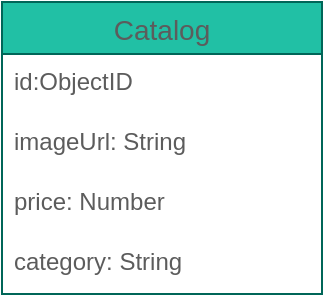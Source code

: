 <mxfile version="14.4.4" type="github">
  <diagram id="HkIq48-F0QVYeAG6iGAL" name="Page-1">
    <mxGraphModel dx="2249" dy="794" grid="1" gridSize="16" guides="1" tooltips="1" connect="1" arrows="1" fold="1" page="1" pageScale="1" pageWidth="827" pageHeight="1169" math="0" shadow="0">
      <root>
        <mxCell id="0" />
        <mxCell id="1" parent="0" />
        <mxCell id="K2AXxi_fzrPYR4Ink1yx-1" value="Catalog" style="swimlane;fontStyle=0;childLayout=stackLayout;horizontal=1;startSize=26;horizontalStack=0;resizeParent=1;resizeParentMax=0;resizeLast=0;collapsible=1;marginBottom=0;align=center;fontSize=14;fillColor=#21C0A5;strokeColor=#006658;fontColor=#5C5C5C;" vertex="1" parent="1">
          <mxGeometry x="-740" y="210" width="160" height="146" as="geometry" />
        </mxCell>
        <mxCell id="K2AXxi_fzrPYR4Ink1yx-2" value="id:ObjectID" style="text;strokeColor=none;fillColor=none;spacingLeft=4;spacingRight=4;overflow=hidden;rotatable=0;points=[[0,0.5],[1,0.5]];portConstraint=eastwest;fontSize=12;fontColor=#5C5C5C;" vertex="1" parent="K2AXxi_fzrPYR4Ink1yx-1">
          <mxGeometry y="26" width="160" height="30" as="geometry" />
        </mxCell>
        <mxCell id="K2AXxi_fzrPYR4Ink1yx-3" value="imageUrl: String&#xa;&#xa;" style="text;strokeColor=none;fillColor=none;spacingLeft=4;spacingRight=4;overflow=hidden;rotatable=0;points=[[0,0.5],[1,0.5]];portConstraint=eastwest;fontSize=12;fontColor=#5C5C5C;" vertex="1" parent="K2AXxi_fzrPYR4Ink1yx-1">
          <mxGeometry y="56" width="160" height="30" as="geometry" />
        </mxCell>
        <mxCell id="K2AXxi_fzrPYR4Ink1yx-6" value="price: Number" style="text;strokeColor=none;fillColor=none;spacingLeft=4;spacingRight=4;overflow=hidden;rotatable=0;points=[[0,0.5],[1,0.5]];portConstraint=eastwest;fontSize=12;fontColor=#5C5C5C;" vertex="1" parent="K2AXxi_fzrPYR4Ink1yx-1">
          <mxGeometry y="86" width="160" height="30" as="geometry" />
        </mxCell>
        <mxCell id="K2AXxi_fzrPYR4Ink1yx-4" value="category: String" style="text;strokeColor=none;fillColor=none;spacingLeft=4;spacingRight=4;overflow=hidden;rotatable=0;points=[[0,0.5],[1,0.5]];portConstraint=eastwest;fontSize=12;fontColor=#5C5C5C;" vertex="1" parent="K2AXxi_fzrPYR4Ink1yx-1">
          <mxGeometry y="116" width="160" height="30" as="geometry" />
        </mxCell>
      </root>
    </mxGraphModel>
  </diagram>
</mxfile>
